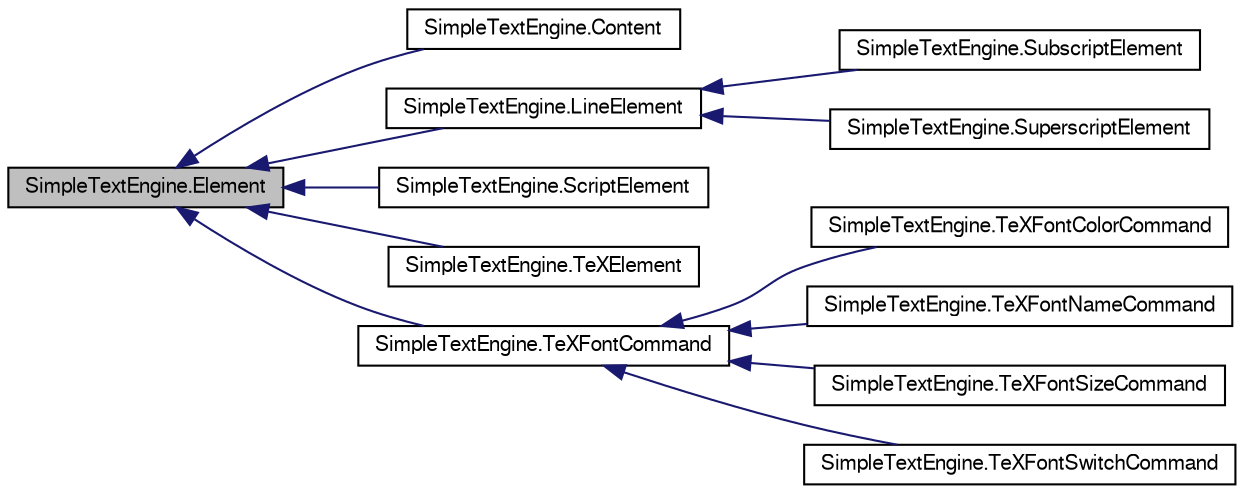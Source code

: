 digraph G
{
  edge [fontname="FreeSans",fontsize="10",labelfontname="FreeSans",labelfontsize="10"];
  node [fontname="FreeSans",fontsize="10",shape=record];
  rankdir="LR";
  Node1 [label="SimpleTextEngine.Element",height=0.2,width=0.4,color="black", fillcolor="grey75", style="filled" fontcolor="black"];
  Node1 -> Node2 [dir="back",color="midnightblue",fontsize="10",style="solid",fontname="FreeSans"];
  Node2 [label="SimpleTextEngine.Content",height=0.2,width=0.4,color="black", fillcolor="white", style="filled",URL="$classorg_1_1octave_1_1graphics_1_1_simple_text_engine_1_1_content.html"];
  Node1 -> Node3 [dir="back",color="midnightblue",fontsize="10",style="solid",fontname="FreeSans"];
  Node3 [label="SimpleTextEngine.LineElement",height=0.2,width=0.4,color="black", fillcolor="white", style="filled",URL="$classorg_1_1octave_1_1graphics_1_1_simple_text_engine_1_1_line_element.html"];
  Node3 -> Node4 [dir="back",color="midnightblue",fontsize="10",style="solid",fontname="FreeSans"];
  Node4 [label="SimpleTextEngine.SubscriptElement",height=0.2,width=0.4,color="black", fillcolor="white", style="filled",URL="$classorg_1_1octave_1_1graphics_1_1_simple_text_engine_1_1_subscript_element.html"];
  Node3 -> Node5 [dir="back",color="midnightblue",fontsize="10",style="solid",fontname="FreeSans"];
  Node5 [label="SimpleTextEngine.SuperscriptElement",height=0.2,width=0.4,color="black", fillcolor="white", style="filled",URL="$classorg_1_1octave_1_1graphics_1_1_simple_text_engine_1_1_superscript_element.html"];
  Node1 -> Node6 [dir="back",color="midnightblue",fontsize="10",style="solid",fontname="FreeSans"];
  Node6 [label="SimpleTextEngine.ScriptElement",height=0.2,width=0.4,color="black", fillcolor="white", style="filled",URL="$classorg_1_1octave_1_1graphics_1_1_simple_text_engine_1_1_script_element.html"];
  Node1 -> Node7 [dir="back",color="midnightblue",fontsize="10",style="solid",fontname="FreeSans"];
  Node7 [label="SimpleTextEngine.TeXElement",height=0.2,width=0.4,color="black", fillcolor="white", style="filled",URL="$classorg_1_1octave_1_1graphics_1_1_simple_text_engine_1_1_te_x_element.html"];
  Node1 -> Node8 [dir="back",color="midnightblue",fontsize="10",style="solid",fontname="FreeSans"];
  Node8 [label="SimpleTextEngine.TeXFontCommand",height=0.2,width=0.4,color="black", fillcolor="white", style="filled",URL="$classorg_1_1octave_1_1graphics_1_1_simple_text_engine_1_1_te_x_font_command.html"];
  Node8 -> Node9 [dir="back",color="midnightblue",fontsize="10",style="solid",fontname="FreeSans"];
  Node9 [label="SimpleTextEngine.TeXFontColorCommand",height=0.2,width=0.4,color="black", fillcolor="white", style="filled",URL="$classorg_1_1octave_1_1graphics_1_1_simple_text_engine_1_1_te_x_font_color_command.html"];
  Node8 -> Node10 [dir="back",color="midnightblue",fontsize="10",style="solid",fontname="FreeSans"];
  Node10 [label="SimpleTextEngine.TeXFontNameCommand",height=0.2,width=0.4,color="black", fillcolor="white", style="filled",URL="$classorg_1_1octave_1_1graphics_1_1_simple_text_engine_1_1_te_x_font_name_command.html"];
  Node8 -> Node11 [dir="back",color="midnightblue",fontsize="10",style="solid",fontname="FreeSans"];
  Node11 [label="SimpleTextEngine.TeXFontSizeCommand",height=0.2,width=0.4,color="black", fillcolor="white", style="filled",URL="$classorg_1_1octave_1_1graphics_1_1_simple_text_engine_1_1_te_x_font_size_command.html"];
  Node8 -> Node12 [dir="back",color="midnightblue",fontsize="10",style="solid",fontname="FreeSans"];
  Node12 [label="SimpleTextEngine.TeXFontSwitchCommand",height=0.2,width=0.4,color="black", fillcolor="white", style="filled",URL="$classorg_1_1octave_1_1graphics_1_1_simple_text_engine_1_1_te_x_font_switch_command.html"];
}
